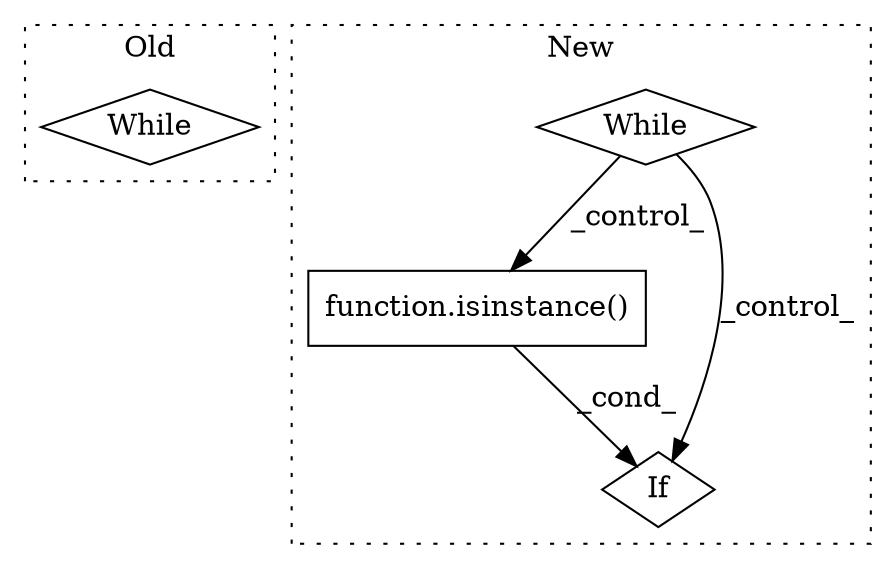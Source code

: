 digraph G {
subgraph cluster0 {
1 [label="While" a="52" s="3833,3843" l="6,85" shape="diamond"];
label = "Old";
style="dotted";
}
subgraph cluster1 {
2 [label="function.isinstance()" a="75" s="6328,6360" l="11,1" shape="box"];
3 [label="If" a="96" s="6325" l="3" shape="diamond"];
4 [label="While" a="52" s="3923,3933" l="6,14" shape="diamond"];
label = "New";
style="dotted";
}
2 -> 3 [label="_cond_"];
4 -> 2 [label="_control_"];
4 -> 3 [label="_control_"];
}